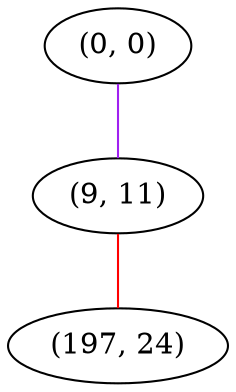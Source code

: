 graph "" {
"(0, 0)";
"(9, 11)";
"(197, 24)";
"(0, 0)" -- "(9, 11)"  [color=purple, key=0, weight=4];
"(9, 11)" -- "(197, 24)"  [color=red, key=0, weight=1];
}

